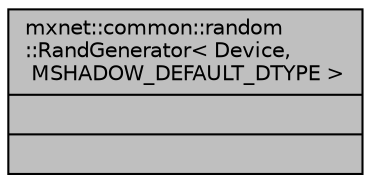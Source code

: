 digraph "mxnet::common::random::RandGenerator&lt; Device, MSHADOW_DEFAULT_DTYPE &gt;"
{
  edge [fontname="Helvetica",fontsize="10",labelfontname="Helvetica",labelfontsize="10"];
  node [fontname="Helvetica",fontsize="10",shape=record];
  Node1 [label="{mxnet::common::random\l::RandGenerator\< Device,\l MSHADOW_DEFAULT_DTYPE \>\n||}",height=0.2,width=0.4,color="black", fillcolor="grey75", style="filled", fontcolor="black"];
}
